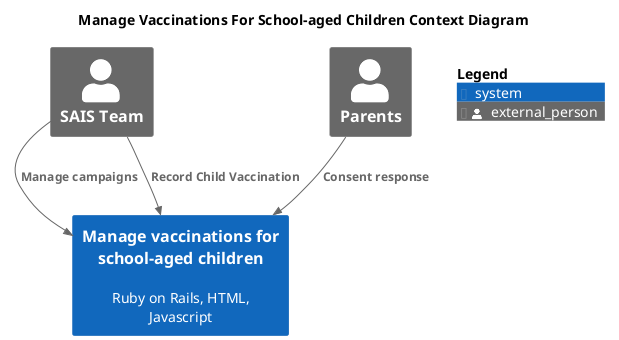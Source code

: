 @startuml

!include <C4/C4_Context.puml>

LAYOUT_TOP_DOWN()

title "Manage Vaccinations For School-aged Children Context Diagram"

Person_Ext(sais, "SAIS Team")
Person_Ext(parents, "Parents")

System(manage, "Manage vaccinations for school-aged children", "Ruby on Rails, HTML, Javascript")

AddRelTag("optional", $textColor="black", $lineColor="black", $lineStyle="dashed")

Rel(sais, manage, "Manage campaigns")
Rel(sais, manage, "Record Child Vaccination")
Rel(parents, manage, "Consent response")

SHOW_FLOATING_LEGEND()

@enduml
